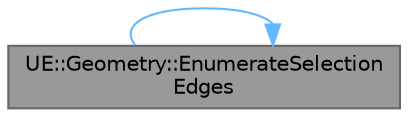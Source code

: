 digraph "UE::Geometry::EnumerateSelectionEdges"
{
 // INTERACTIVE_SVG=YES
 // LATEX_PDF_SIZE
  bgcolor="transparent";
  edge [fontname=Helvetica,fontsize=10,labelfontname=Helvetica,labelfontsize=10];
  node [fontname=Helvetica,fontsize=10,shape=box,height=0.2,width=0.4];
  rankdir="LR";
  Node1 [id="Node000001",label="UE::Geometry::EnumerateSelection\lEdges",height=0.2,width=0.4,color="gray40", fillcolor="grey60", style="filled", fontcolor="black",tooltip="Call EdgeFunc for each mesh EdgeID included in MeshSelection."];
  Node1 -> Node1 [id="edge1_Node000001_Node000001",color="steelblue1",style="solid",tooltip=" "];
}
